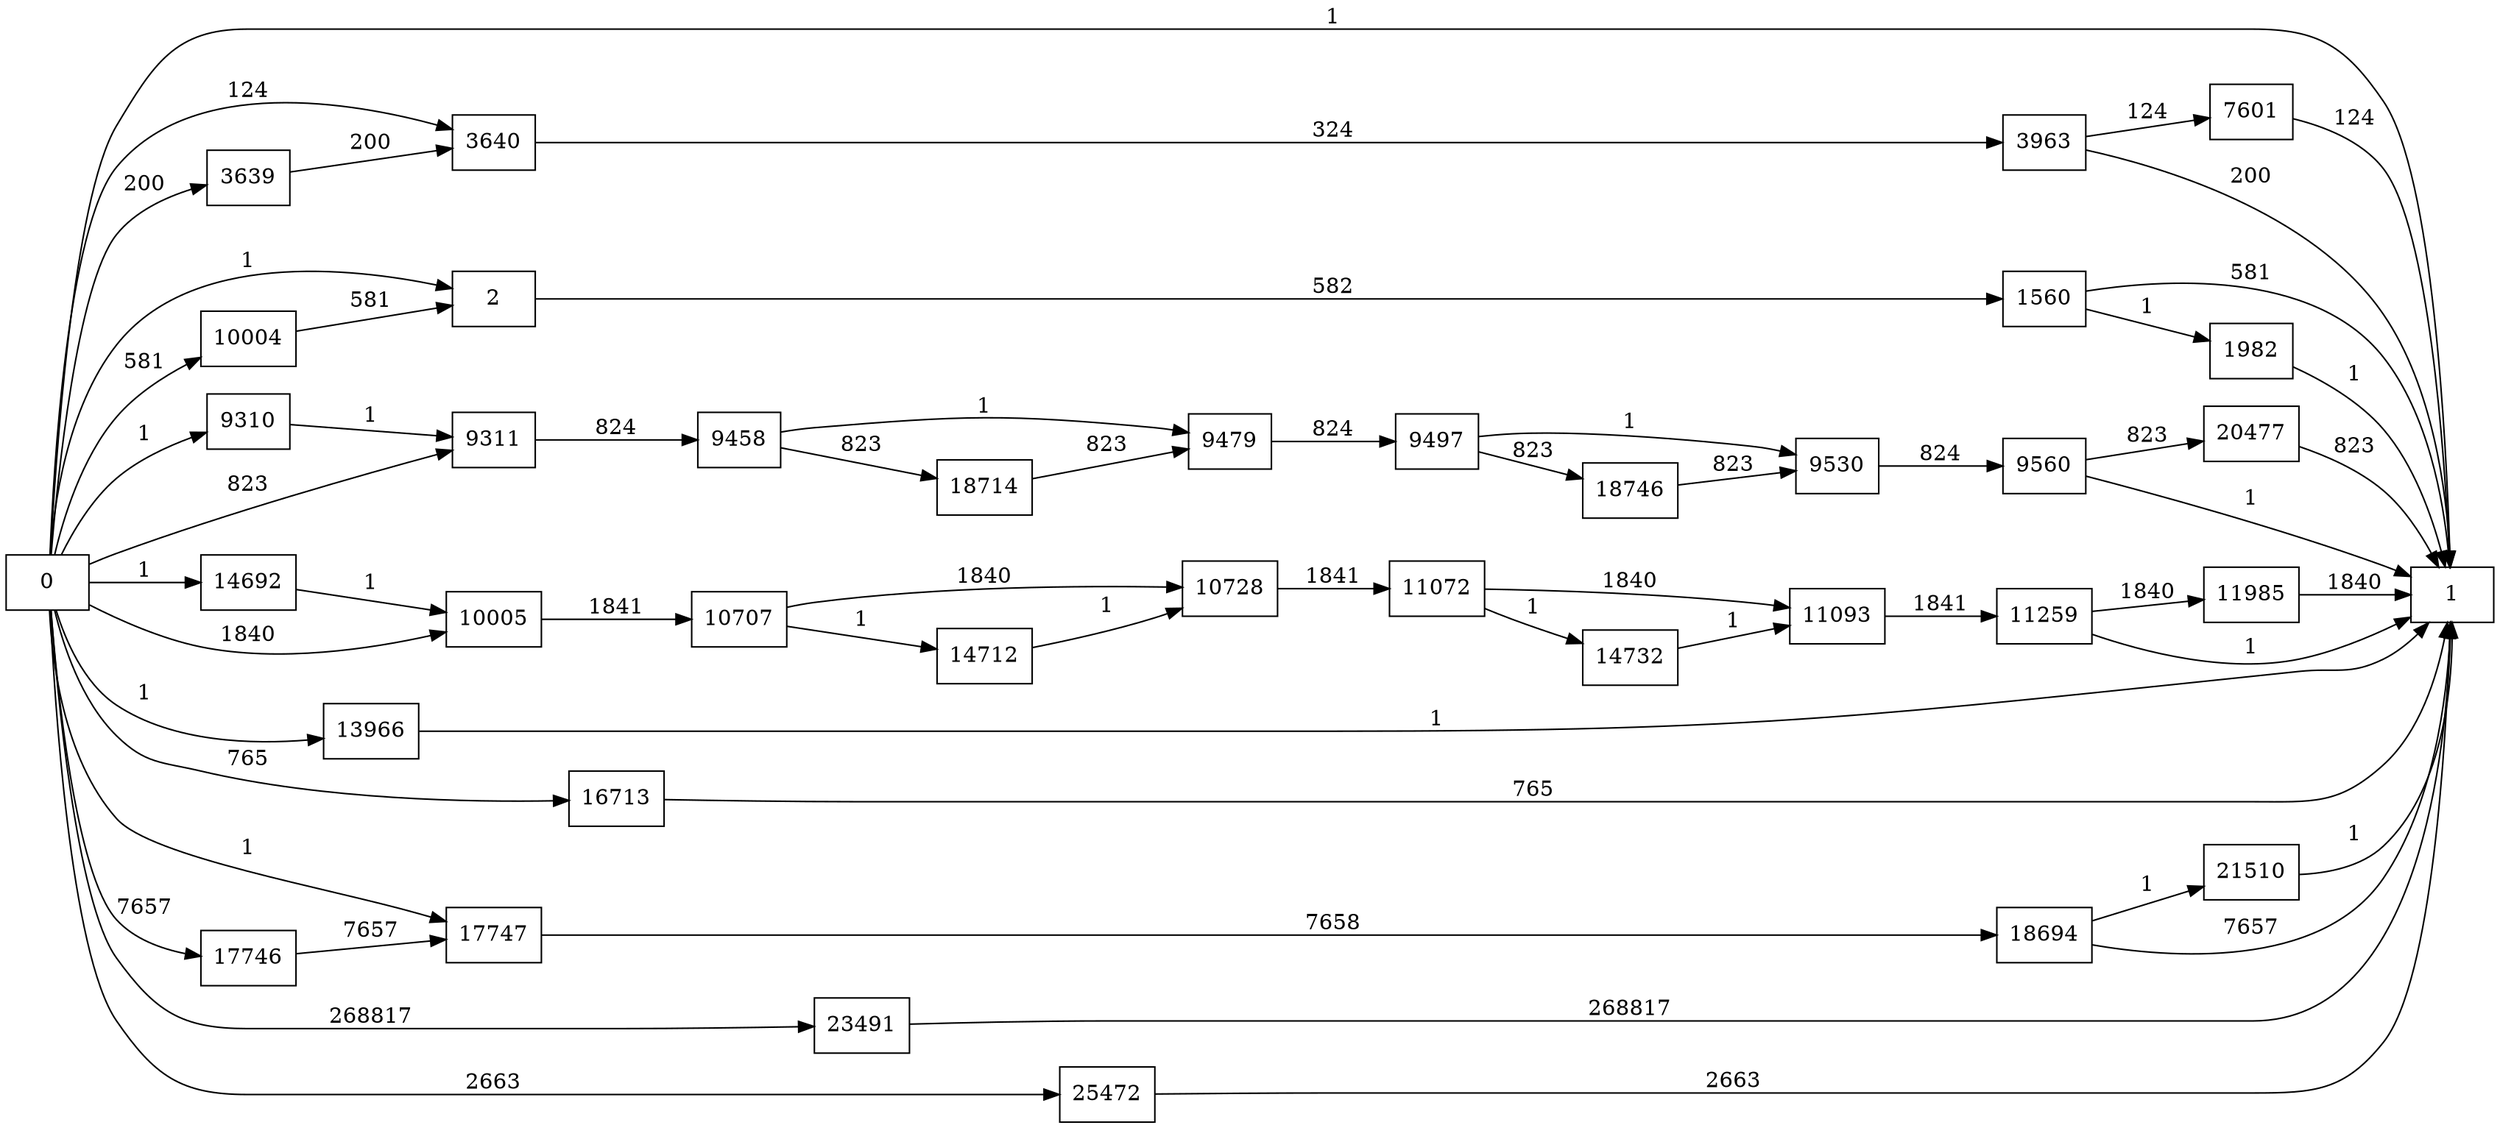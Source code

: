 digraph {
	graph [rankdir=LR]
	node [shape=rectangle]
	2 -> 1560 [label=582]
	1560 -> 1 [label=581]
	1560 -> 1982 [label=1]
	1982 -> 1 [label=1]
	3639 -> 3640 [label=200]
	3640 -> 3963 [label=324]
	3963 -> 1 [label=200]
	3963 -> 7601 [label=124]
	7601 -> 1 [label=124]
	9310 -> 9311 [label=1]
	9311 -> 9458 [label=824]
	9458 -> 9479 [label=1]
	9458 -> 18714 [label=823]
	9479 -> 9497 [label=824]
	9497 -> 9530 [label=1]
	9497 -> 18746 [label=823]
	9530 -> 9560 [label=824]
	9560 -> 1 [label=1]
	9560 -> 20477 [label=823]
	10004 -> 2 [label=581]
	10005 -> 10707 [label=1841]
	10707 -> 10728 [label=1840]
	10707 -> 14712 [label=1]
	10728 -> 11072 [label=1841]
	11072 -> 11093 [label=1840]
	11072 -> 14732 [label=1]
	11093 -> 11259 [label=1841]
	11259 -> 1 [label=1]
	11259 -> 11985 [label=1840]
	11985 -> 1 [label=1840]
	13966 -> 1 [label=1]
	14692 -> 10005 [label=1]
	14712 -> 10728 [label=1]
	14732 -> 11093 [label=1]
	16713 -> 1 [label=765]
	17746 -> 17747 [label=7657]
	17747 -> 18694 [label=7658]
	18694 -> 1 [label=7657]
	18694 -> 21510 [label=1]
	18714 -> 9479 [label=823]
	18746 -> 9530 [label=823]
	20477 -> 1 [label=823]
	21510 -> 1 [label=1]
	23491 -> 1 [label=268817]
	25472 -> 1 [label=2663]
	0 -> 2 [label=1]
	0 -> 3640 [label=124]
	0 -> 10005 [label=1840]
	0 -> 9311 [label=823]
	0 -> 17747 [label=1]
	0 -> 3639 [label=200]
	0 -> 1 [label=1]
	0 -> 9310 [label=1]
	0 -> 10004 [label=581]
	0 -> 13966 [label=1]
	0 -> 14692 [label=1]
	0 -> 16713 [label=765]
	0 -> 17746 [label=7657]
	0 -> 23491 [label=268817]
	0 -> 25472 [label=2663]
}
